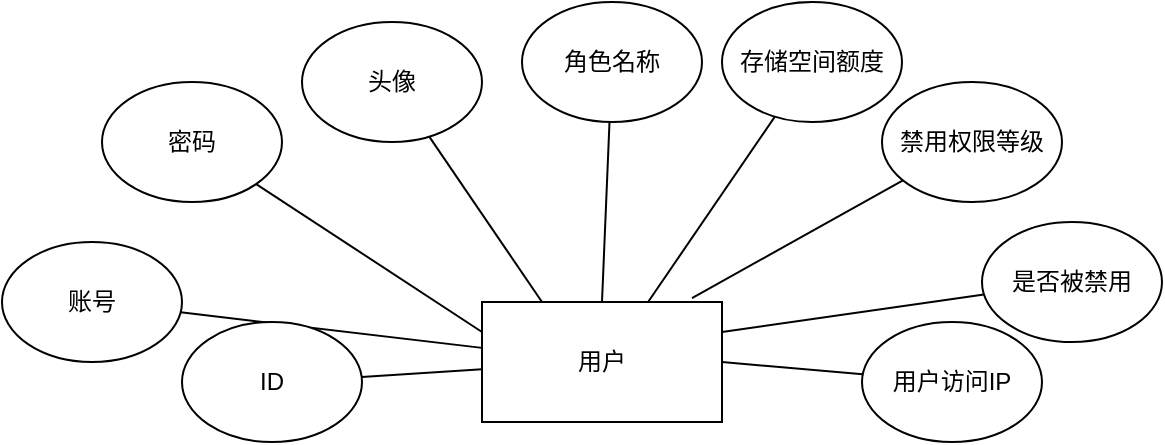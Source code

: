 <mxfile version="14.6.13" type="github">
  <diagram id="R2lEEEUBdFMjLlhIrx00" name="Page-1">
    <mxGraphModel dx="723" dy="375" grid="0" gridSize="10" guides="1" tooltips="1" connect="1" arrows="1" fold="1" page="1" pageScale="1" pageWidth="850" pageHeight="1100" background="#FFFFFF" math="0" shadow="0" extFonts="Permanent Marker^https://fonts.googleapis.com/css?family=Permanent+Marker">
      <root>
        <mxCell id="0" />
        <mxCell id="1" parent="0" />
        <mxCell id="TCPF2A4LVqJYtG-bb745-1" value="用户" style="rounded=0;whiteSpace=wrap;html=1;" parent="1" vertex="1">
          <mxGeometry x="320" y="210" width="120" height="60" as="geometry" />
        </mxCell>
        <mxCell id="TCPF2A4LVqJYtG-bb745-12" style="edgeStyle=none;rounded=0;orthogonalLoop=1;jettySize=auto;html=1;endArrow=none;endFill=0;" parent="1" source="TCPF2A4LVqJYtG-bb745-2" target="TCPF2A4LVqJYtG-bb745-1" edge="1">
          <mxGeometry relative="1" as="geometry" />
        </mxCell>
        <mxCell id="TCPF2A4LVqJYtG-bb745-2" value="账号" style="ellipse;whiteSpace=wrap;html=1;" parent="1" vertex="1">
          <mxGeometry x="80" y="180" width="90" height="60" as="geometry" />
        </mxCell>
        <mxCell id="TCPF2A4LVqJYtG-bb745-11" style="rounded=0;orthogonalLoop=1;jettySize=auto;html=1;endArrow=none;endFill=0;" parent="1" source="TCPF2A4LVqJYtG-bb745-3" target="TCPF2A4LVqJYtG-bb745-1" edge="1">
          <mxGeometry relative="1" as="geometry" />
        </mxCell>
        <mxCell id="TCPF2A4LVqJYtG-bb745-3" value="ID" style="ellipse;whiteSpace=wrap;html=1;" parent="1" vertex="1">
          <mxGeometry x="170" y="220" width="90" height="60" as="geometry" />
        </mxCell>
        <mxCell id="TCPF2A4LVqJYtG-bb745-13" style="edgeStyle=none;rounded=0;orthogonalLoop=1;jettySize=auto;html=1;entryX=0;entryY=0.25;entryDx=0;entryDy=0;endArrow=none;endFill=0;" parent="1" source="TCPF2A4LVqJYtG-bb745-4" target="TCPF2A4LVqJYtG-bb745-1" edge="1">
          <mxGeometry relative="1" as="geometry" />
        </mxCell>
        <mxCell id="TCPF2A4LVqJYtG-bb745-4" value="密码" style="ellipse;whiteSpace=wrap;html=1;" parent="1" vertex="1">
          <mxGeometry x="130" y="100" width="90" height="60" as="geometry" />
        </mxCell>
        <mxCell id="TCPF2A4LVqJYtG-bb745-14" style="edgeStyle=none;rounded=0;orthogonalLoop=1;jettySize=auto;html=1;entryX=0.25;entryY=0;entryDx=0;entryDy=0;endArrow=none;endFill=0;" parent="1" source="TCPF2A4LVqJYtG-bb745-5" target="TCPF2A4LVqJYtG-bb745-1" edge="1">
          <mxGeometry relative="1" as="geometry" />
        </mxCell>
        <mxCell id="TCPF2A4LVqJYtG-bb745-5" value="头像" style="ellipse;whiteSpace=wrap;html=1;" parent="1" vertex="1">
          <mxGeometry x="230" y="70" width="90" height="60" as="geometry" />
        </mxCell>
        <mxCell id="TCPF2A4LVqJYtG-bb745-15" style="edgeStyle=none;rounded=0;orthogonalLoop=1;jettySize=auto;html=1;entryX=0.5;entryY=0;entryDx=0;entryDy=0;endArrow=none;endFill=0;" parent="1" source="TCPF2A4LVqJYtG-bb745-6" target="TCPF2A4LVqJYtG-bb745-1" edge="1">
          <mxGeometry relative="1" as="geometry" />
        </mxCell>
        <mxCell id="TCPF2A4LVqJYtG-bb745-6" value="角色名称" style="ellipse;whiteSpace=wrap;html=1;" parent="1" vertex="1">
          <mxGeometry x="340" y="60" width="90" height="60" as="geometry" />
        </mxCell>
        <mxCell id="TCPF2A4LVqJYtG-bb745-16" style="edgeStyle=none;rounded=0;orthogonalLoop=1;jettySize=auto;html=1;entryX=0.692;entryY=0;entryDx=0;entryDy=0;entryPerimeter=0;endArrow=none;endFill=0;" parent="1" source="TCPF2A4LVqJYtG-bb745-7" target="TCPF2A4LVqJYtG-bb745-1" edge="1">
          <mxGeometry relative="1" as="geometry" />
        </mxCell>
        <mxCell id="TCPF2A4LVqJYtG-bb745-7" value="存储空间额度" style="ellipse;whiteSpace=wrap;html=1;" parent="1" vertex="1">
          <mxGeometry x="440" y="60" width="90" height="60" as="geometry" />
        </mxCell>
        <mxCell id="TCPF2A4LVqJYtG-bb745-17" style="edgeStyle=none;rounded=0;orthogonalLoop=1;jettySize=auto;html=1;entryX=0.875;entryY=-0.033;entryDx=0;entryDy=0;entryPerimeter=0;endArrow=none;endFill=0;" parent="1" source="TCPF2A4LVqJYtG-bb745-8" target="TCPF2A4LVqJYtG-bb745-1" edge="1">
          <mxGeometry relative="1" as="geometry" />
        </mxCell>
        <mxCell id="TCPF2A4LVqJYtG-bb745-8" value="禁用权限等级" style="ellipse;whiteSpace=wrap;html=1;" parent="1" vertex="1">
          <mxGeometry x="520" y="100" width="90" height="60" as="geometry" />
        </mxCell>
        <mxCell id="TCPF2A4LVqJYtG-bb745-18" style="edgeStyle=none;rounded=0;orthogonalLoop=1;jettySize=auto;html=1;entryX=1;entryY=0.25;entryDx=0;entryDy=0;endArrow=none;endFill=0;" parent="1" source="TCPF2A4LVqJYtG-bb745-9" target="TCPF2A4LVqJYtG-bb745-1" edge="1">
          <mxGeometry relative="1" as="geometry" />
        </mxCell>
        <mxCell id="TCPF2A4LVqJYtG-bb745-9" value="是否被禁用" style="ellipse;whiteSpace=wrap;html=1;" parent="1" vertex="1">
          <mxGeometry x="570" y="170" width="90" height="60" as="geometry" />
        </mxCell>
        <mxCell id="TCPF2A4LVqJYtG-bb745-19" style="edgeStyle=none;rounded=0;orthogonalLoop=1;jettySize=auto;html=1;entryX=1;entryY=0.5;entryDx=0;entryDy=0;endArrow=none;endFill=0;" parent="1" source="TCPF2A4LVqJYtG-bb745-10" target="TCPF2A4LVqJYtG-bb745-1" edge="1">
          <mxGeometry relative="1" as="geometry" />
        </mxCell>
        <mxCell id="TCPF2A4LVqJYtG-bb745-10" value="用户访问IP" style="ellipse;whiteSpace=wrap;html=1;" parent="1" vertex="1">
          <mxGeometry x="510" y="220" width="90" height="60" as="geometry" />
        </mxCell>
      </root>
    </mxGraphModel>
  </diagram>
</mxfile>
